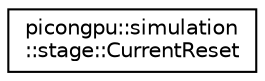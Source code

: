 digraph "Graphical Class Hierarchy"
{
 // LATEX_PDF_SIZE
  edge [fontname="Helvetica",fontsize="10",labelfontname="Helvetica",labelfontsize="10"];
  node [fontname="Helvetica",fontsize="10",shape=record];
  rankdir="LR";
  Node0 [label="picongpu::simulation\l::stage::CurrentReset",height=0.2,width=0.4,color="black", fillcolor="white", style="filled",URL="$structpicongpu_1_1simulation_1_1stage_1_1_current_reset.html",tooltip="Functor for the stage of the PIC loop setting the current values to zero."];
}
